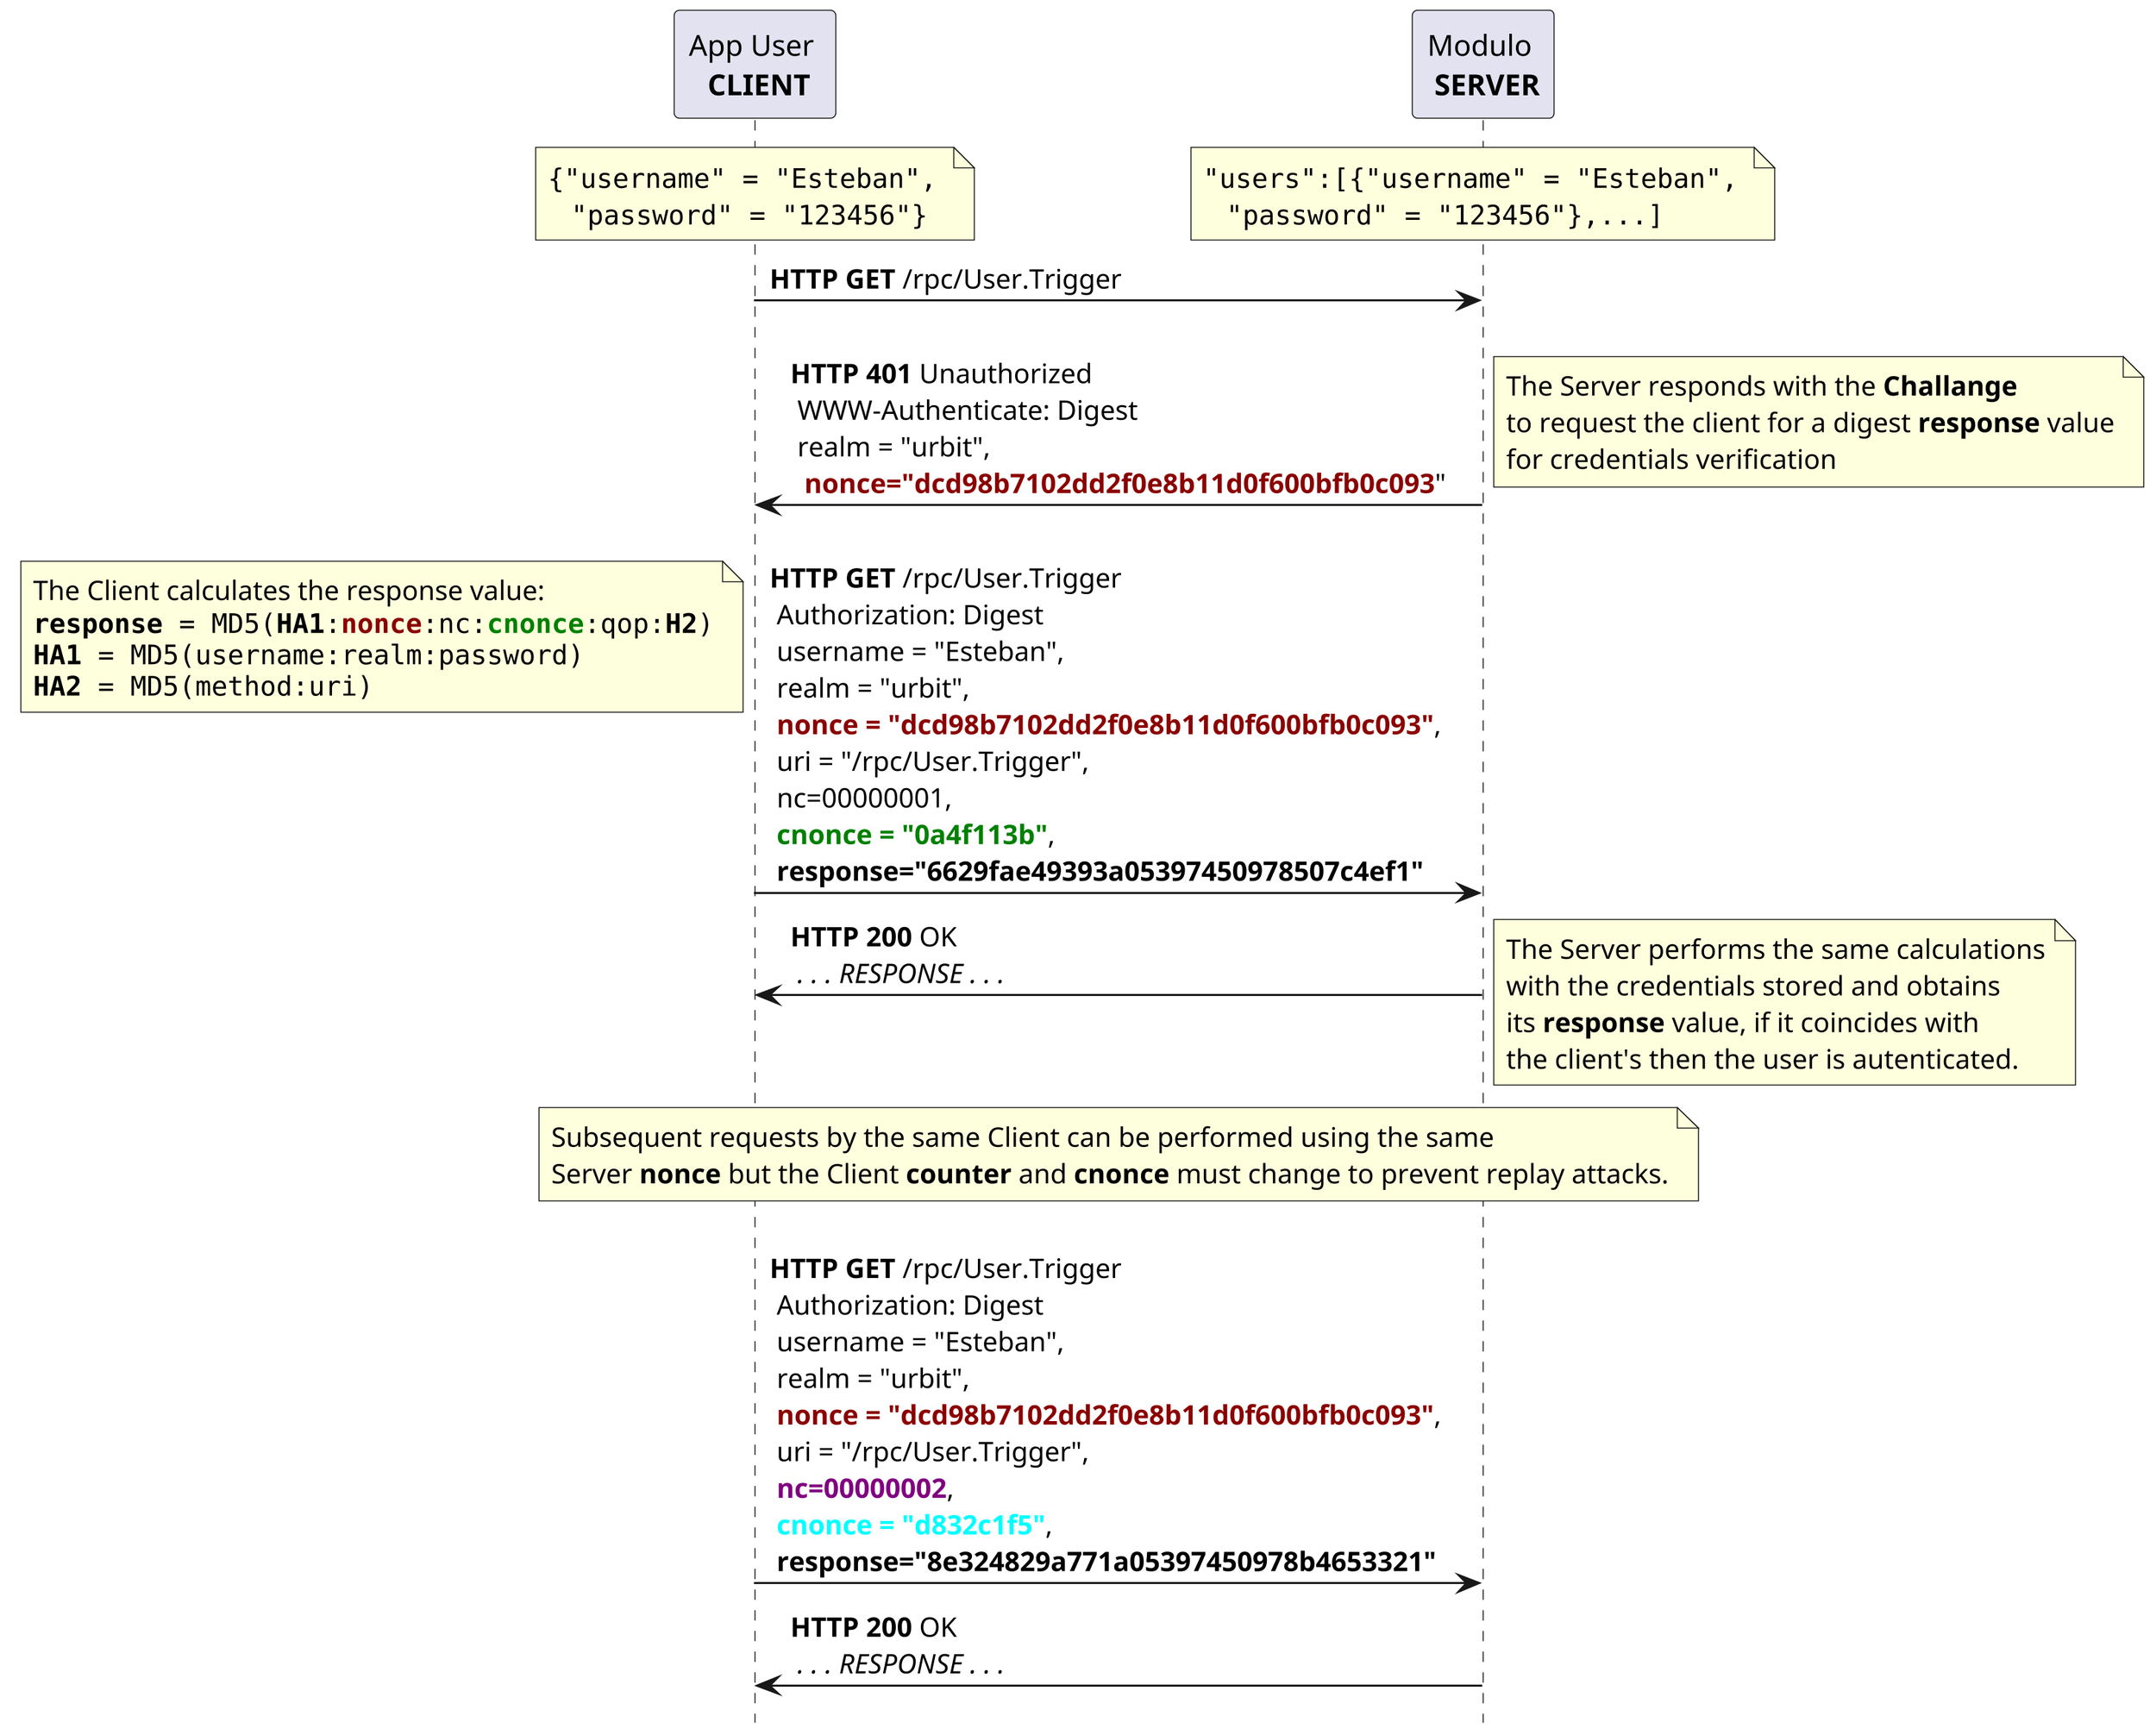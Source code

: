 @startuml SEQ_digest_auth
skinparam dpi 300
skinparam BoxPadding 10
skinparam ParticipantPadding 10

!pragma teoz true
hide footbox


participant "App User \n <b>CLIENT</b>" as A

participant "Modulo \n <b>SERVER</b>" as M


note over A: ""{"username" = "Esteban","" \n "" "password" = "123456"}""

/ note over M: """users":[{"username" = "Esteban","" \n "" "password" = "123456"},...]""

A -> M: **HTTP GET** /rpc/User.Trigger
A -[hidden]-> M
M -> A: **HTTP 401** Unauthorized \n WWW-Authenticate: Digest \n realm = "urbit", \n <font color=darkred> <b>nonce="dcd98b7102dd2f0e8b11d0f600bfb0c093</b></font>"
note right
The Server responds with the **Challange**
to request the client for a digest **response** value
for credentials verification
end note

A -[hidden]-> M
A -> M: **HTTP GET** /rpc/User.Trigger \n Authorization: Digest \n username = "Esteban", \n realm = "urbit", \n <font color=darkred>**nonce = "dcd98b7102dd2f0e8b11d0f600bfb0c093"**</font>, \n uri = "/rpc/User.Trigger", \n nc=00000001, \n <font color=green>**cnonce = "0a4f113b"**</font>, \n <b>response="6629fae49393a05397450978507c4ef1"</b>
note left
The Client calculates the response value:
""**response** = MD5(**HA1**:<font color=darkred>**nonce**</font>:nc:<font color=green>**cnonce**</font>:qop:**H2**)""
""**HA1** = MD5(username:realm:password)""
""**HA2** = MD5(method:uri)""
end note
M -> A: **HTTP 200** OK \n //. . . RESPONSE . . .//
note right
The Server performs the same calculations
with the credentials stored and obtains
its **response** value, if it coincides with 
the client's then the user is autenticated.
end note

note over A,M
Subsequent requests by the same Client can be performed using the same 
Server **nonce** but the Client **counter** and **cnonce** must change to prevent replay attacks.
end note
A -[hidden]-> M

A -> M: **HTTP GET** /rpc/User.Trigger \n Authorization: Digest \n username = "Esteban", \n realm = "urbit", \n <font color=darkred>**nonce = "dcd98b7102dd2f0e8b11d0f600bfb0c093"**</font>, \n uri = "/rpc/User.Trigger", \n <font color=purple>**nc=00000002**</font>, \n <font color=cyan>**cnonce = "d832c1f5"**</font>, \n <b>response="8e324829a771a05397450978b4653321"</b>

M -> A: **HTTP 200** OK \n //. . . RESPONSE . . .//


@enduml